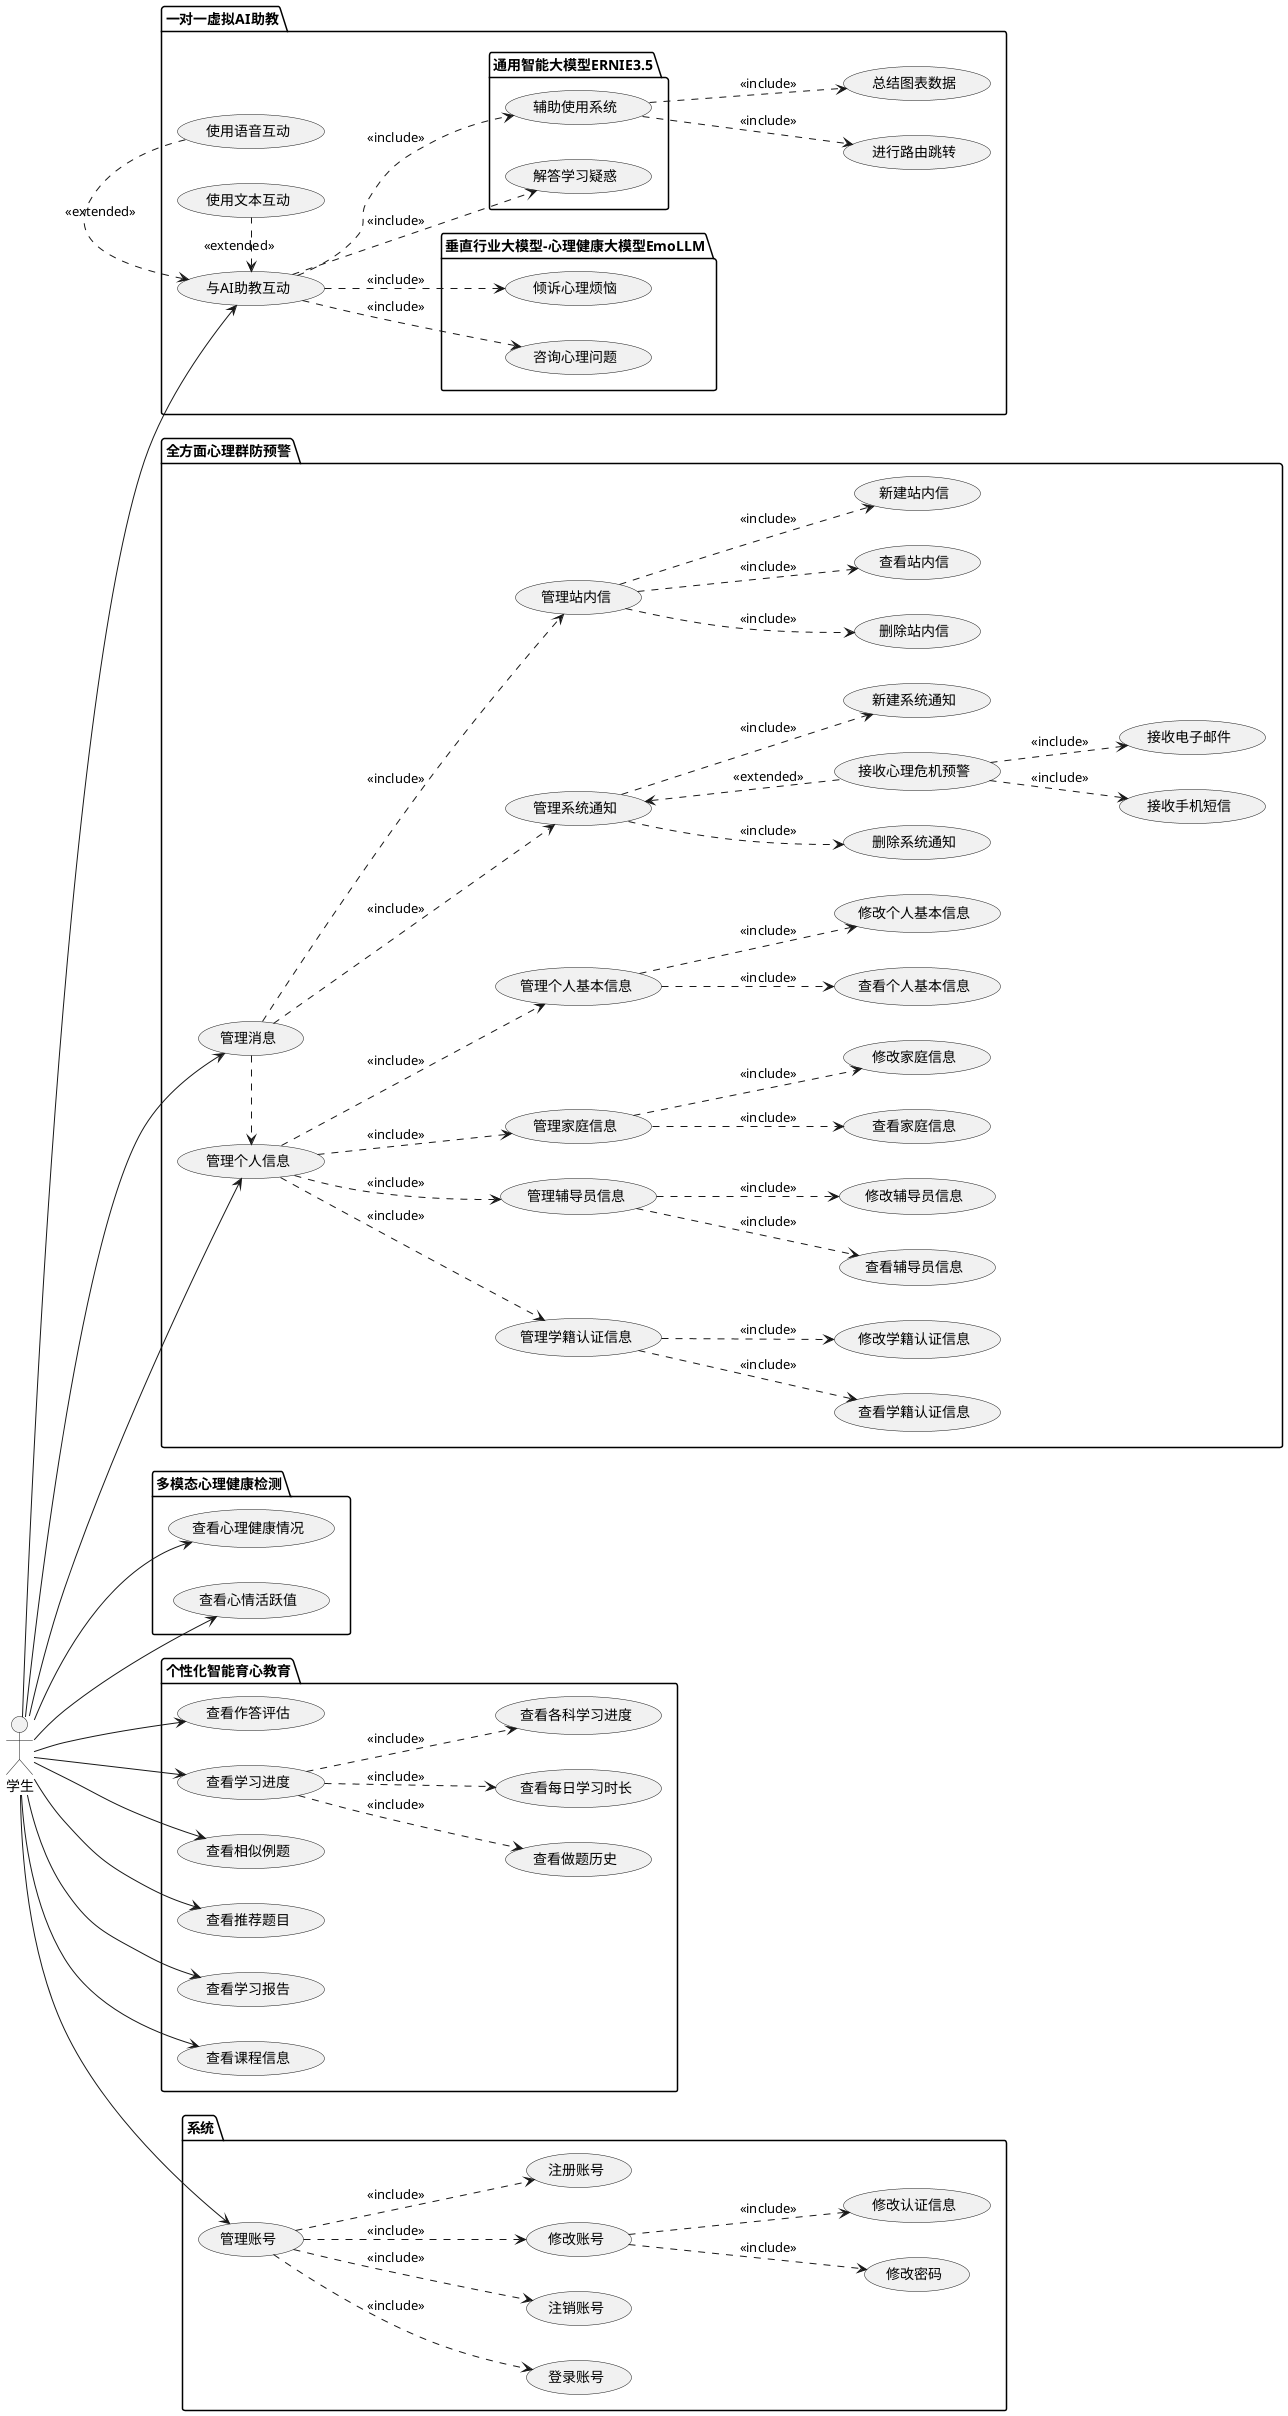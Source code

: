 @startuml
'https://plantuml.com/use-case-diagram

left to right direction

actor 学生

package 一对一虚拟AI助教{
    usecase 与AI助教互动

    usecase 使用语音互动
    usecase 使用文本互动

    与AI助教互动 <.right. 使用语音互动 : <<extended>>
    与AI助教互动 <.right. 使用文本互动 : <<extended>>

    package 垂直行业大模型-心理健康大模型EmoLLM{
        usecase 倾诉心理烦恼
        usecase 咨询心理问题
    }

    package 通用智能大模型ERNIE3.5{
    usecase 解答学习疑惑
    usecase 辅助使用系统
    }

    与AI助教互动 ..> 倾诉心理烦恼 : <<include>>
    与AI助教互动 ..> 咨询心理问题 : <<include>>

    与AI助教互动 ..> 解答学习疑惑 : <<include>>
    与AI助教互动 ..> 辅助使用系统 : <<include>>

    usecase 进行路由跳转
    usecase 总结图表数据

    辅助使用系统 ..> 进行路由跳转 : <<include>>
    辅助使用系统 ..> 总结图表数据 : <<include>>
}

package 多模态心理健康检测{
    usecase 查看心理健康情况
    usecase 查看心情活跃值
}

package 全方面心理群防预警{
    usecase 管理消息

    usecase 管理站内信
    usecase 新建站内信
    usecase 删除站内信
    usecase 查看站内信

    usecase 管理系统通知
    usecase 新建系统通知
    usecase 删除系统通知

    usecase 接收心理危机预警
    管理系统通知 <.. 接收心理危机预警 : <<extended>>
    usecase 接收手机短信
    usecase 接收电子邮件
    接收心理危机预警 ..> 接收手机短信 : <<include>>
    接收心理危机预警 ..> 接收电子邮件 : <<include>>

    管理消息 ..> 管理站内信 : <<include>>
    管理消息 ..> 管理系统通知 : <<include>>

    管理站内信 ..> 新建站内信 : <<include>>
    管理站内信 ..> 删除站内信 : <<include>>
    管理站内信 ..> 查看站内信 : <<include>>

    管理系统通知 ..> 新建系统通知 : <<include>>
    管理系统通知 ..> 删除系统通知 : <<include>>



    usecase 管理个人信息
    管理消息 .right.> 管理个人信息

    usecase 管理个人基本信息
    管理个人信息 ..> 管理个人基本信息 : <<include>>
    usecase 查看个人基本信息
    usecase 修改个人基本信息
    管理个人基本信息 ..> 查看个人基本信息 : <<include>>
    管理个人基本信息 ..> 修改个人基本信息 : <<include>>

    usecase 管理学籍认证信息
    管理个人信息 ..> 管理学籍认证信息 : <<include>>
    usecase 查看学籍认证信息
    usecase 修改学籍认证信息
    管理学籍认证信息 ..> 查看学籍认证信息 : <<include>>
    管理学籍认证信息 ..> 修改学籍认证信息 : <<include>>


    usecase 管理辅导员信息
    管理个人信息 ..> 管理辅导员信息 : <<include>>
    usecase 查看辅导员信息
    usecase 修改辅导员信息
    管理辅导员信息 ..> 查看辅导员信息 : <<include>>
    管理辅导员信息 ..> 修改辅导员信息 : <<include>>

    usecase 管理家庭信息
    管理个人信息 ..> 管理家庭信息 : <<include>>
    usecase 查看家庭信息
    usecase 修改家庭信息
    管理家庭信息 ..> 查看家庭信息 : <<include>>
    管理家庭信息 ..> 修改家庭信息 : <<include>>
}

package 个性化智能育心教育{
    usecase 查看作答评估
    usecase 查看学习进度
    usecase 查看相似例题
    usecase 查看推荐题目
    usecase 查看学习报告
    

    usecase 查看每日学习时长
    usecase 查看各科学习进度
    usecase 查看做题历史

    查看学习进度 ..> 查看每日学习时长  : <<include>>
    查看学习进度 ..> 查看各科学习进度  : <<include>>
    查看学习进度 ..> 查看做题历史  : <<include>>

    usecase 查看课程信息
}

package 系统{
    usecase 管理账号

    usecase 注册账号
    usecase 登录账号
    usecase 注销账号

    usecase 修改账号
    usecase 修改密码
    usecase 修改认证信息

    管理账号 ..> 注册账号 : <<include>>
    管理账号 ..> 登录账号 : <<include>>
    管理账号 ..> 注销账号 : <<include>>

    管理账号 ..> 修改账号 : <<include>>
    修改账号 ..> 修改认证信息 : <<include>>
    修改账号 ..> 修改密码 : <<include>>

}

学生 --> 管理消息
学生 --> 管理账号
学生 --> 与AI助教互动
学生 --> 管理个人信息
学生 --> 查看学习进度
学生 --> 查看学习报告
学生 --> 查看相似例题
学生 --> 查看推荐题目
学生 --> 查看心理健康情况
学生 --> 查看心情活跃值
学生 --> 查看作答评估
学生 --> 查看课程信息



@enduml
